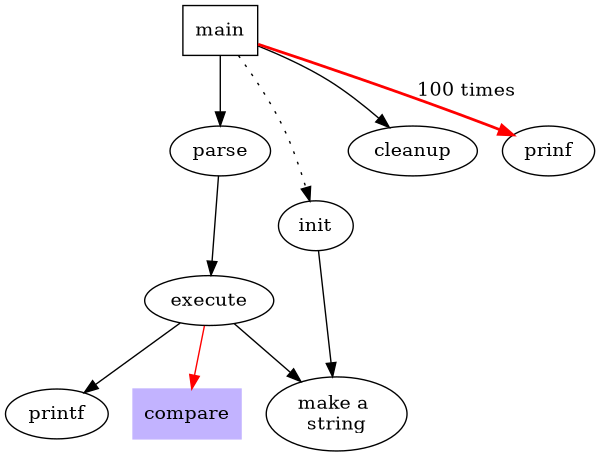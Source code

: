 digraph G {
    size = "4,4";
    main [shape=box];
    main -> parse [weight=8];
    parse -> execute;
    main -> init [style=dotted];
    main -> cleanup;
    execute -> {make_string; printf};
    init -> make_string;
    edge [color=red];
    main -> prinf [style=bold, label= "100 times"];
    make_string [label = "make a \nstring"];
    node [shape=box,style=filled,color=".7 .3 1.0"];
    execute -> compare;
}
